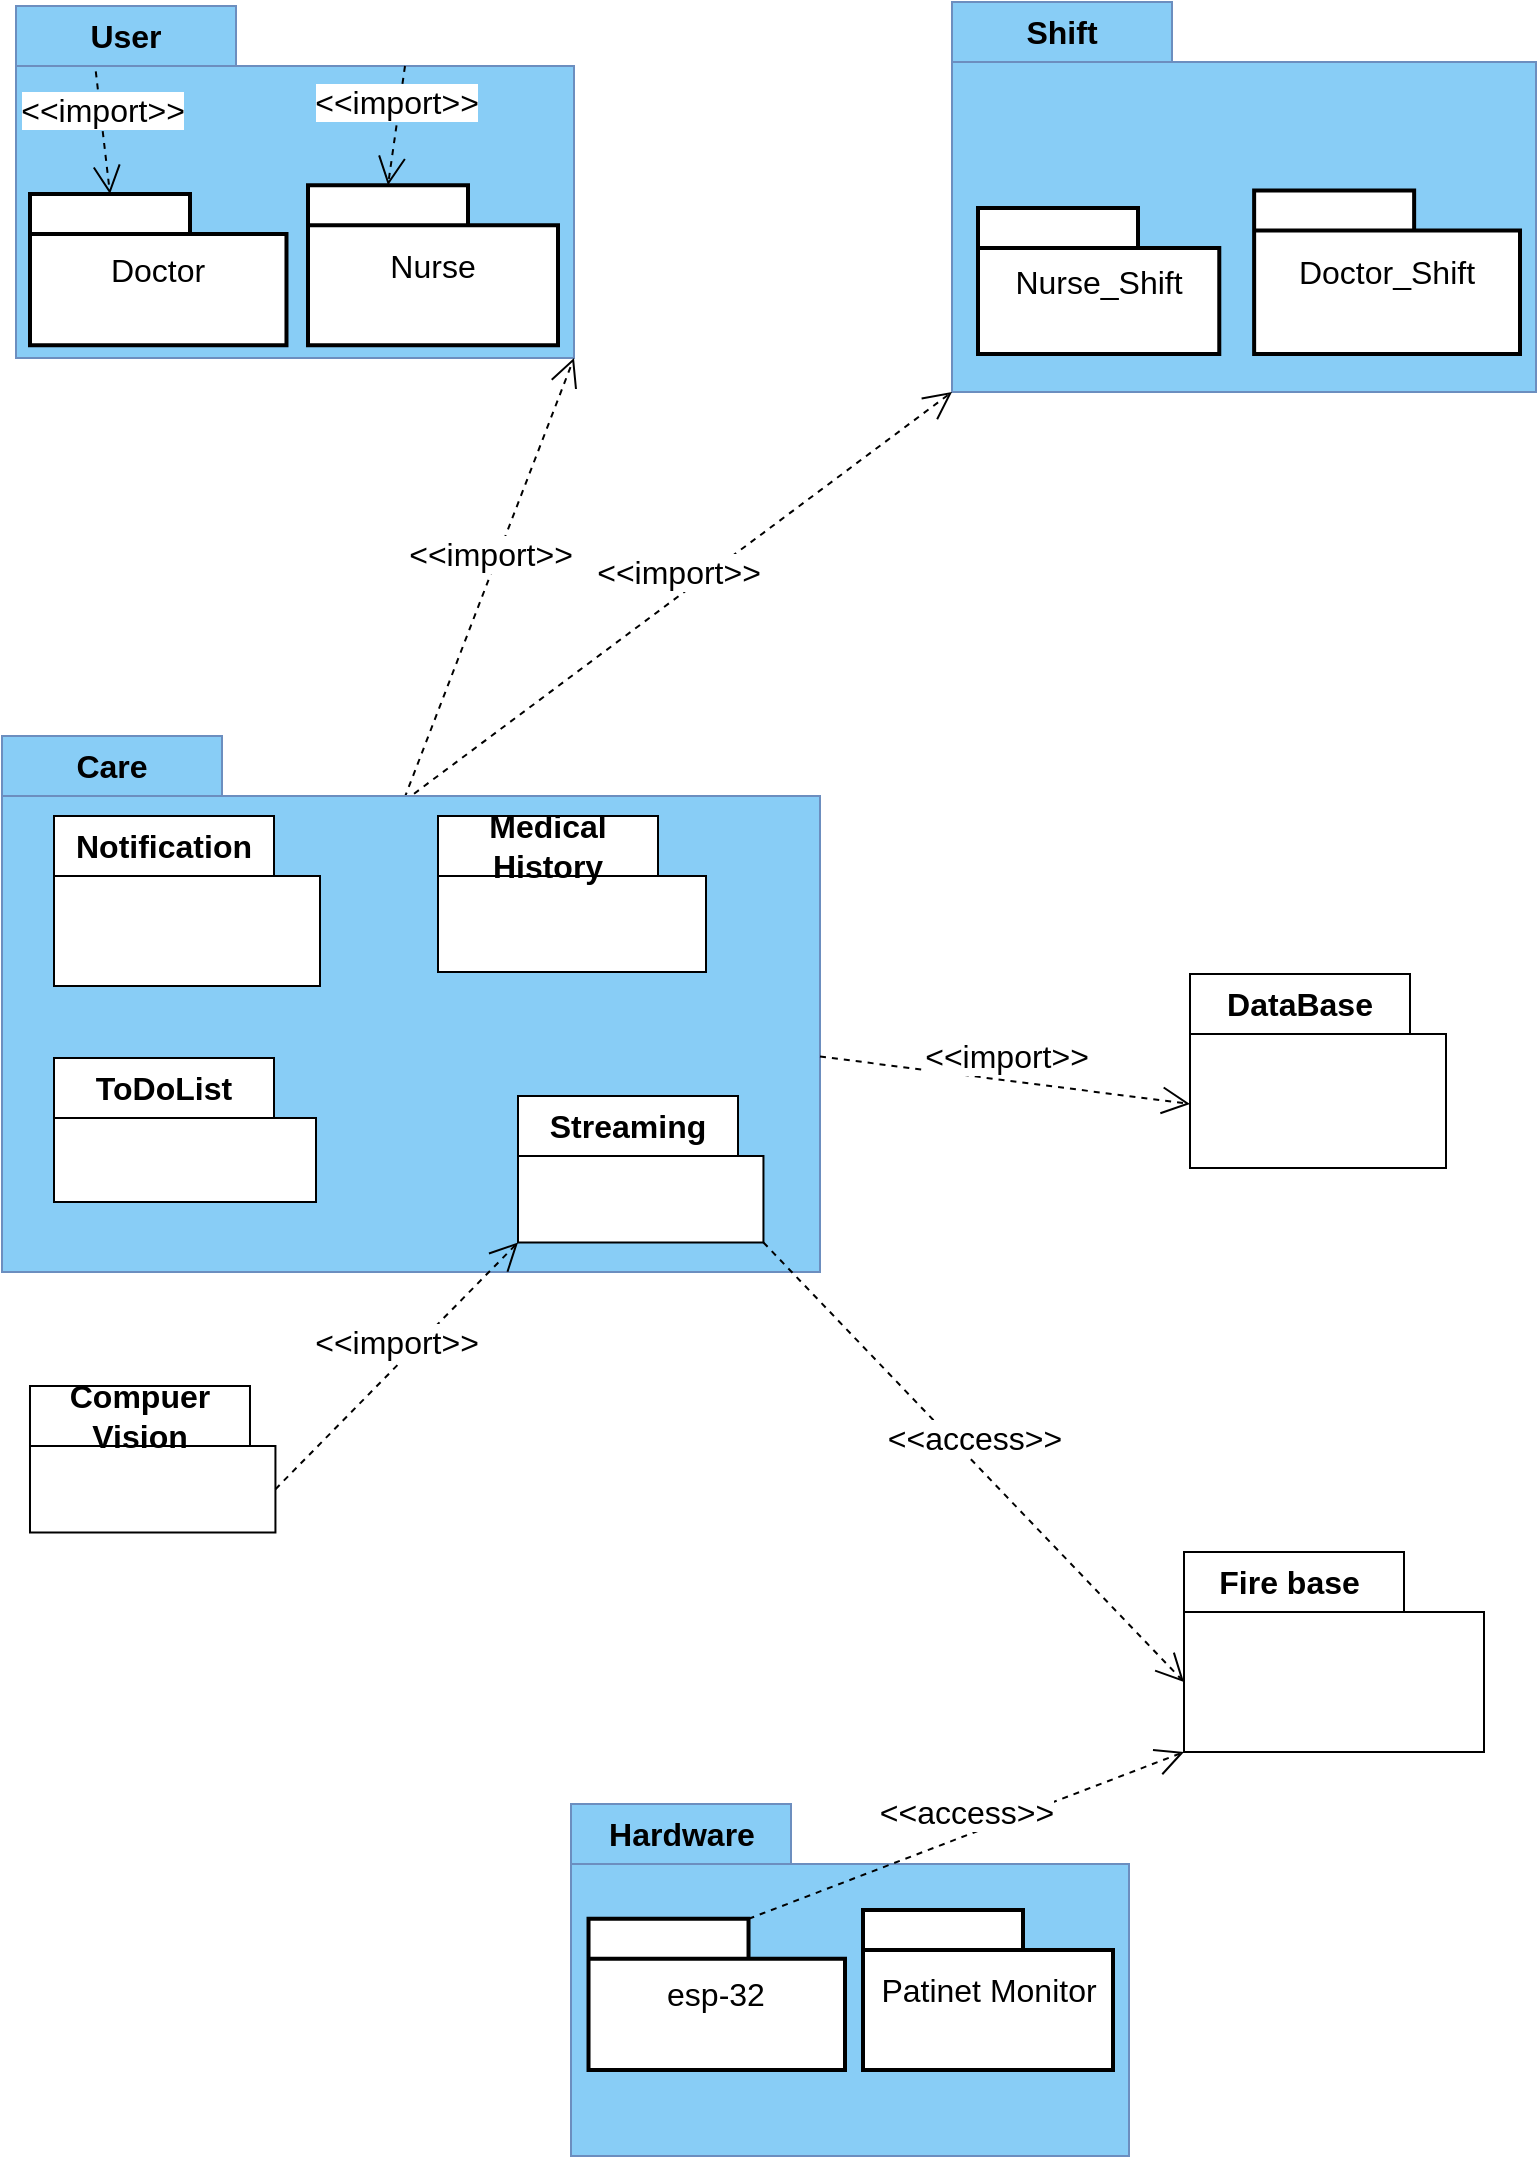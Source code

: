 <mxfile version="22.1.2" type="device">
  <diagram name="Page-1" id="sa7jCxUxkOCL3T3yNMRd">
    <mxGraphModel dx="1884" dy="1102" grid="0" gridSize="10" guides="1" tooltips="1" connect="1" arrows="1" fold="1" page="1" pageScale="1" pageWidth="827" pageHeight="1169" math="0" shadow="0">
      <root>
        <mxCell id="0" />
        <mxCell id="1" parent="0" />
        <mxCell id="J0T42b4UrODAhSMkipLt-1" value="User" style="shape=folder;fontStyle=1;tabWidth=110;tabHeight=30;tabPosition=left;html=1;boundedLbl=1;labelInHeader=1;container=1;collapsible=0;whiteSpace=wrap;fillColor=#88CDF6;strokeColor=#6c8ebf;fontSize=16;" parent="1" vertex="1">
          <mxGeometry x="40" y="45" width="279" height="176" as="geometry" />
        </mxCell>
        <mxCell id="J0T42b4UrODAhSMkipLt-2" value="" style="html=1;strokeColor=none;resizeWidth=1;resizeHeight=1;fillColor=none;part=1;connectable=0;allowArrows=0;deletable=0;whiteSpace=wrap;fontSize=16;" parent="J0T42b4UrODAhSMkipLt-1" vertex="1">
          <mxGeometry width="279" height="123.2" relative="1" as="geometry">
            <mxPoint y="30" as="offset" />
          </mxGeometry>
        </mxCell>
        <mxCell id="J0T42b4UrODAhSMkipLt-4" value="Doctor" style="shape=folder;tabWidth=80;tabHeight=20;tabPosition=left;strokeWidth=2;html=1;whiteSpace=wrap;align=center;fontSize=16;" parent="J0T42b4UrODAhSMkipLt-1" vertex="1">
          <mxGeometry x="7" y="94" width="128.24" height="75.58" as="geometry" />
        </mxCell>
        <mxCell id="J0T42b4UrODAhSMkipLt-5" value="Nurse" style="shape=folder;tabWidth=80;tabHeight=20;tabPosition=left;strokeWidth=2;html=1;whiteSpace=wrap;align=center;fontSize=16;" parent="J0T42b4UrODAhSMkipLt-1" vertex="1">
          <mxGeometry x="146" y="89.58" width="125" height="80" as="geometry" />
        </mxCell>
        <mxCell id="J0T42b4UrODAhSMkipLt-27" value="&amp;lt;&amp;lt;import&amp;gt;&amp;gt;" style="edgeStyle=none;html=1;endArrow=open;endSize=12;dashed=1;verticalAlign=bottom;rounded=0;exitX=0.143;exitY=0.186;exitDx=0;exitDy=0;exitPerimeter=0;entryX=0;entryY=0;entryDx=40;entryDy=0;entryPerimeter=0;fontSize=16;" parent="J0T42b4UrODAhSMkipLt-1" source="J0T42b4UrODAhSMkipLt-1" target="J0T42b4UrODAhSMkipLt-4" edge="1">
          <mxGeometry width="160" relative="1" as="geometry">
            <mxPoint x="377" y="110" as="sourcePoint" />
            <mxPoint x="537" y="110" as="targetPoint" />
          </mxGeometry>
        </mxCell>
        <mxCell id="J0T42b4UrODAhSMkipLt-28" value="&amp;lt;&amp;lt;import&amp;gt;&amp;gt;" style="edgeStyle=none;html=1;endArrow=open;endSize=12;dashed=1;verticalAlign=bottom;rounded=0;exitX=0;exitY=0;exitDx=194.5;exitDy=30;exitPerimeter=0;entryX=0;entryY=0;entryDx=40;entryDy=0;entryPerimeter=0;fontSize=16;" parent="J0T42b4UrODAhSMkipLt-1" source="J0T42b4UrODAhSMkipLt-1" target="J0T42b4UrODAhSMkipLt-5" edge="1">
          <mxGeometry width="160" relative="1" as="geometry">
            <mxPoint x="50" y="43" as="sourcePoint" />
            <mxPoint x="57" y="104" as="targetPoint" />
          </mxGeometry>
        </mxCell>
        <mxCell id="J0T42b4UrODAhSMkipLt-6" value="Shift" style="shape=folder;fontStyle=1;tabWidth=110;tabHeight=30;tabPosition=left;html=1;boundedLbl=1;labelInHeader=1;container=1;collapsible=0;whiteSpace=wrap;fillColor=#88CDF6;strokeColor=#6c8ebf;fontSize=16;" parent="1" vertex="1">
          <mxGeometry x="508" y="43" width="292" height="195" as="geometry" />
        </mxCell>
        <mxCell id="J0T42b4UrODAhSMkipLt-7" value="" style="html=1;strokeColor=none;resizeWidth=1;resizeHeight=1;fillColor=none;part=1;connectable=0;allowArrows=0;deletable=0;whiteSpace=wrap;fontSize=16;" parent="J0T42b4UrODAhSMkipLt-6" vertex="1">
          <mxGeometry width="286.363" height="136.5" relative="1" as="geometry">
            <mxPoint y="30" as="offset" />
          </mxGeometry>
        </mxCell>
        <mxCell id="J0T42b4UrODAhSMkipLt-41" value="Nurse_Shift" style="shape=folder;tabWidth=80;tabHeight=20;tabPosition=left;strokeWidth=2;html=1;whiteSpace=wrap;align=center;fontSize=16;" parent="J0T42b4UrODAhSMkipLt-6" vertex="1">
          <mxGeometry x="13" y="103.04" width="120.64" height="72.96" as="geometry" />
        </mxCell>
        <mxCell id="J0T42b4UrODAhSMkipLt-42" value="Doctor_Shift" style="shape=folder;tabWidth=80;tabHeight=20;tabPosition=left;strokeWidth=2;html=1;whiteSpace=wrap;align=center;fontSize=16;" parent="J0T42b4UrODAhSMkipLt-6" vertex="1">
          <mxGeometry x="151.07" y="94.25" width="132.93" height="81.75" as="geometry" />
        </mxCell>
        <mxCell id="J0T42b4UrODAhSMkipLt-14" value="Hardware" style="shape=folder;fontStyle=1;tabWidth=110;tabHeight=30;tabPosition=left;html=1;boundedLbl=1;labelInHeader=1;container=1;collapsible=0;whiteSpace=wrap;fillColor=#88CDF6;strokeColor=#6c8ebf;fontSize=16;" parent="1" vertex="1">
          <mxGeometry x="317.5" y="944" width="279" height="176" as="geometry" />
        </mxCell>
        <mxCell id="J0T42b4UrODAhSMkipLt-15" value="" style="html=1;strokeColor=none;resizeWidth=1;resizeHeight=1;fillColor=none;part=1;connectable=0;allowArrows=0;deletable=0;whiteSpace=wrap;fontSize=16;" parent="J0T42b4UrODAhSMkipLt-14" vertex="1">
          <mxGeometry width="279" height="123.2" relative="1" as="geometry">
            <mxPoint y="30" as="offset" />
          </mxGeometry>
        </mxCell>
        <mxCell id="J0T42b4UrODAhSMkipLt-16" value="esp-32" style="shape=folder;tabWidth=80;tabHeight=20;tabPosition=left;strokeWidth=2;html=1;whiteSpace=wrap;align=center;fontSize=16;" parent="J0T42b4UrODAhSMkipLt-14" vertex="1">
          <mxGeometry x="8.76" y="57.42" width="128.24" height="75.58" as="geometry" />
        </mxCell>
        <mxCell id="J0T42b4UrODAhSMkipLt-17" value="Patinet Monitor" style="shape=folder;tabWidth=80;tabHeight=20;tabPosition=left;strokeWidth=2;html=1;whiteSpace=wrap;align=center;fontSize=16;" parent="J0T42b4UrODAhSMkipLt-14" vertex="1">
          <mxGeometry x="146" y="53" width="125" height="80" as="geometry" />
        </mxCell>
        <mxCell id="J0T42b4UrODAhSMkipLt-21" value="Fire base&amp;nbsp;" style="shape=folder;fontStyle=1;tabWidth=110;tabHeight=30;tabPosition=left;html=1;boundedLbl=1;labelInHeader=1;container=1;collapsible=0;whiteSpace=wrap;fontSize=16;" parent="1" vertex="1">
          <mxGeometry x="624" y="818" width="150" height="100" as="geometry" />
        </mxCell>
        <mxCell id="J0T42b4UrODAhSMkipLt-22" value="" style="html=1;strokeColor=none;resizeWidth=1;resizeHeight=1;fillColor=none;part=1;connectable=0;allowArrows=0;deletable=0;whiteSpace=wrap;fontSize=16;" parent="J0T42b4UrODAhSMkipLt-21" vertex="1">
          <mxGeometry width="150" height="70" relative="1" as="geometry">
            <mxPoint y="30" as="offset" />
          </mxGeometry>
        </mxCell>
        <mxCell id="J0T42b4UrODAhSMkipLt-44" value="&amp;lt;&amp;lt;import&amp;gt;&amp;gt;" style="edgeStyle=none;html=1;endArrow=open;endSize=12;dashed=1;verticalAlign=bottom;rounded=0;entryX=0;entryY=0;entryDx=0;entryDy=195;entryPerimeter=0;exitX=0.492;exitY=0.121;exitDx=0;exitDy=0;exitPerimeter=0;fontSize=16;" parent="1" source="pKXXa3bTfy0LC84yZMRg-6" target="J0T42b4UrODAhSMkipLt-6" edge="1">
          <mxGeometry width="160" relative="1" as="geometry">
            <mxPoint x="366" y="301" as="sourcePoint" />
            <mxPoint x="556" y="306" as="targetPoint" />
          </mxGeometry>
        </mxCell>
        <mxCell id="pKXXa3bTfy0LC84yZMRg-2" value="&amp;lt;&amp;lt;access&amp;gt;&amp;gt;" style="edgeStyle=none;html=1;endArrow=open;endSize=12;dashed=1;verticalAlign=bottom;rounded=0;exitX=0;exitY=0;exitDx=80;exitDy=0;exitPerimeter=0;entryX=0;entryY=0;entryDx=0;entryDy=100;entryPerimeter=0;fontSize=16;" parent="1" source="J0T42b4UrODAhSMkipLt-16" target="J0T42b4UrODAhSMkipLt-21" edge="1">
          <mxGeometry width="160" relative="1" as="geometry">
            <mxPoint x="605" y="768" as="sourcePoint" />
            <mxPoint x="634" y="893" as="targetPoint" />
          </mxGeometry>
        </mxCell>
        <mxCell id="J0T42b4UrODAhSMkipLt-19" value="DataBase" style="shape=folder;fontStyle=1;tabWidth=110;tabHeight=30;tabPosition=left;html=1;boundedLbl=1;labelInHeader=1;container=1;collapsible=0;whiteSpace=wrap;fontSize=16;" parent="1" vertex="1">
          <mxGeometry x="627" y="529" width="128" height="97" as="geometry" />
        </mxCell>
        <mxCell id="J0T42b4UrODAhSMkipLt-20" value="" style="html=1;strokeColor=none;resizeWidth=1;resizeHeight=1;fillColor=none;part=1;connectable=0;allowArrows=0;deletable=0;whiteSpace=wrap;fontSize=16;" parent="J0T42b4UrODAhSMkipLt-19" vertex="1">
          <mxGeometry width="128" height="67.9" relative="1" as="geometry">
            <mxPoint y="30" as="offset" />
          </mxGeometry>
        </mxCell>
        <mxCell id="pKXXa3bTfy0LC84yZMRg-3" value="&amp;lt;&amp;lt;import&amp;gt;&amp;gt;" style="edgeStyle=none;html=1;endArrow=open;endSize=12;dashed=1;verticalAlign=bottom;rounded=0;entryX=0;entryY=0;entryDx=279;entryDy=176;entryPerimeter=0;exitX=0.492;exitY=0.116;exitDx=0;exitDy=0;exitPerimeter=0;fontSize=16;" parent="1" source="pKXXa3bTfy0LC84yZMRg-6" target="J0T42b4UrODAhSMkipLt-1" edge="1">
          <mxGeometry width="160" relative="1" as="geometry">
            <mxPoint x="366" y="301" as="sourcePoint" />
            <mxPoint x="518" y="248" as="targetPoint" />
          </mxGeometry>
        </mxCell>
        <mxCell id="J0T42b4UrODAhSMkipLt-29" value="Compuer Vision" style="shape=folder;fontStyle=1;tabWidth=110;tabHeight=30;tabPosition=left;html=1;boundedLbl=1;labelInHeader=1;container=1;collapsible=0;whiteSpace=wrap;fontSize=16;" parent="1" vertex="1">
          <mxGeometry x="46.995" y="734.995" width="122.727" height="73.226" as="geometry" />
        </mxCell>
        <mxCell id="J0T42b4UrODAhSMkipLt-30" value="" style="html=1;strokeColor=none;resizeWidth=1;resizeHeight=1;fillColor=none;part=1;connectable=0;allowArrows=0;deletable=0;whiteSpace=wrap;fontSize=16;" parent="J0T42b4UrODAhSMkipLt-29" vertex="1">
          <mxGeometry width="122.727" height="51.258" relative="1" as="geometry">
            <mxPoint y="30" as="offset" />
          </mxGeometry>
        </mxCell>
        <mxCell id="pKXXa3bTfy0LC84yZMRg-6" value="Care" style="shape=folder;fontStyle=1;tabWidth=110;tabHeight=30;tabPosition=left;html=1;boundedLbl=1;labelInHeader=1;container=1;collapsible=0;whiteSpace=wrap;fillColor=#88CDF6;strokeColor=#6c8ebf;fontSize=16;" parent="1" vertex="1">
          <mxGeometry x="33" y="410" width="409" height="268" as="geometry" />
        </mxCell>
        <mxCell id="pKXXa3bTfy0LC84yZMRg-7" value="" style="html=1;strokeColor=none;resizeWidth=1;resizeHeight=1;fillColor=none;part=1;connectable=0;allowArrows=0;deletable=0;whiteSpace=wrap;fontSize=16;" parent="pKXXa3bTfy0LC84yZMRg-6" vertex="1">
          <mxGeometry width="401.104" height="187.6" relative="1" as="geometry">
            <mxPoint y="30" as="offset" />
          </mxGeometry>
        </mxCell>
        <mxCell id="J0T42b4UrODAhSMkipLt-25" value="Medical History" style="shape=folder;fontStyle=1;tabWidth=110;tabHeight=30;tabPosition=left;html=1;boundedLbl=1;labelInHeader=1;container=1;collapsible=0;whiteSpace=wrap;fontSize=16;" parent="pKXXa3bTfy0LC84yZMRg-6" vertex="1">
          <mxGeometry x="218" y="40" width="134" height="78" as="geometry" />
        </mxCell>
        <mxCell id="J0T42b4UrODAhSMkipLt-26" value="" style="html=1;strokeColor=none;resizeWidth=1;resizeHeight=1;fillColor=none;part=1;connectable=0;allowArrows=0;deletable=0;whiteSpace=wrap;fontSize=16;" parent="J0T42b4UrODAhSMkipLt-25" vertex="1">
          <mxGeometry width="134" height="54.6" relative="1" as="geometry">
            <mxPoint y="30" as="offset" />
          </mxGeometry>
        </mxCell>
        <mxCell id="J0T42b4UrODAhSMkipLt-38" value="Notification" style="shape=folder;fontStyle=1;tabWidth=110;tabHeight=30;tabPosition=left;html=1;boundedLbl=1;labelInHeader=1;container=1;collapsible=0;whiteSpace=wrap;fontSize=16;" parent="pKXXa3bTfy0LC84yZMRg-6" vertex="1">
          <mxGeometry x="26" y="40" width="133" height="85" as="geometry" />
        </mxCell>
        <mxCell id="J0T42b4UrODAhSMkipLt-39" value="" style="html=1;strokeColor=none;resizeWidth=1;resizeHeight=1;fillColor=none;part=1;connectable=0;allowArrows=0;deletable=0;whiteSpace=wrap;fontSize=16;" parent="J0T42b4UrODAhSMkipLt-38" vertex="1">
          <mxGeometry width="133" height="59.5" relative="1" as="geometry">
            <mxPoint y="30" as="offset" />
          </mxGeometry>
        </mxCell>
        <mxCell id="J0T42b4UrODAhSMkipLt-12" value="ToDoList" style="shape=folder;fontStyle=1;tabWidth=110;tabHeight=30;tabPosition=left;html=1;boundedLbl=1;labelInHeader=1;container=1;collapsible=0;whiteSpace=wrap;fontSize=16;" parent="pKXXa3bTfy0LC84yZMRg-6" vertex="1">
          <mxGeometry x="26" y="161" width="131" height="72" as="geometry" />
        </mxCell>
        <mxCell id="J0T42b4UrODAhSMkipLt-13" value="" style="html=1;strokeColor=none;resizeWidth=1;resizeHeight=1;fillColor=none;part=1;connectable=0;allowArrows=0;deletable=0;whiteSpace=wrap;fontSize=16;" parent="J0T42b4UrODAhSMkipLt-12" vertex="1">
          <mxGeometry width="131" height="50.4" relative="1" as="geometry">
            <mxPoint y="30" as="offset" />
          </mxGeometry>
        </mxCell>
        <mxCell id="J0T42b4UrODAhSMkipLt-31" value="Streaming" style="shape=folder;fontStyle=1;tabWidth=110;tabHeight=30;tabPosition=left;html=1;boundedLbl=1;labelInHeader=1;container=1;collapsible=0;whiteSpace=wrap;fontSize=16;" parent="pKXXa3bTfy0LC84yZMRg-6" vertex="1">
          <mxGeometry x="257.998" y="180.0" width="122.727" height="73.226" as="geometry" />
        </mxCell>
        <mxCell id="J0T42b4UrODAhSMkipLt-32" value="" style="html=1;strokeColor=none;resizeWidth=1;resizeHeight=1;fillColor=none;part=1;connectable=0;allowArrows=0;deletable=0;whiteSpace=wrap;fontSize=16;" parent="J0T42b4UrODAhSMkipLt-31" vertex="1">
          <mxGeometry width="122.727" height="51.258" relative="1" as="geometry">
            <mxPoint y="30" as="offset" />
          </mxGeometry>
        </mxCell>
        <mxCell id="pKXXa3bTfy0LC84yZMRg-4" value="&amp;lt;&amp;lt;import&amp;gt;&amp;gt;" style="edgeStyle=none;html=1;endArrow=open;endSize=12;dashed=1;verticalAlign=bottom;rounded=0;labelBorderColor=none;strokeColor=default;shadow=0;exitX=0;exitY=0;exitDx=122.727;exitDy=51.613;exitPerimeter=0;entryX=0;entryY=0;entryDx=0;entryDy=73.226;entryPerimeter=0;fontSize=16;" parent="1" source="J0T42b4UrODAhSMkipLt-29" target="J0T42b4UrODAhSMkipLt-31" edge="1">
          <mxGeometry width="160" relative="1" as="geometry">
            <mxPoint x="492" y="828" as="sourcePoint" />
            <mxPoint x="306" y="755" as="targetPoint" />
          </mxGeometry>
        </mxCell>
        <mxCell id="pKXXa3bTfy0LC84yZMRg-10" value="&amp;lt;&amp;lt;import&amp;gt;&amp;gt;" style="edgeStyle=none;html=1;endArrow=open;endSize=12;dashed=1;verticalAlign=bottom;rounded=0;entryX=0;entryY=0;entryDx=0;entryDy=65;entryPerimeter=0;labelBorderColor=none;strokeColor=default;shadow=0;fontSize=16;" parent="1" source="pKXXa3bTfy0LC84yZMRg-6" target="J0T42b4UrODAhSMkipLt-19" edge="1">
          <mxGeometry width="160" relative="1" as="geometry">
            <mxPoint x="180" y="797" as="sourcePoint" />
            <mxPoint x="342" y="797" as="targetPoint" />
          </mxGeometry>
        </mxCell>
        <mxCell id="J0T42b4UrODAhSMkipLt-58" value="&amp;lt;&amp;lt;access&amp;gt;&amp;gt;" style="edgeStyle=none;html=1;endArrow=open;endSize=12;dashed=1;verticalAlign=bottom;rounded=0;exitX=0;exitY=0;exitDx=122.727;exitDy=73.226;exitPerimeter=0;entryX=0;entryY=0;entryDx=0;entryDy=65;entryPerimeter=0;fontSize=16;" parent="1" source="J0T42b4UrODAhSMkipLt-31" target="J0T42b4UrODAhSMkipLt-21" edge="1">
          <mxGeometry width="160" relative="1" as="geometry">
            <mxPoint x="672" y="928" as="sourcePoint" />
            <mxPoint x="607" y="984" as="targetPoint" />
          </mxGeometry>
        </mxCell>
      </root>
    </mxGraphModel>
  </diagram>
</mxfile>
